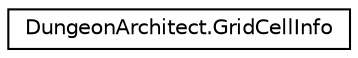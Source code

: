 digraph "Graphical Class Hierarchy"
{
  edge [fontname="Helvetica",fontsize="10",labelfontname="Helvetica",labelfontsize="10"];
  node [fontname="Helvetica",fontsize="10",shape=record];
  rankdir="LR";
  Node1 [label="DungeonArchitect.GridCellInfo",height=0.2,width=0.4,color="black", fillcolor="white", style="filled",URL="$class_dungeon_architect_1_1_grid_cell_info.html",tooltip="Contains meta data about the cells. This structure is used for caching cell information for faster lo..."];
}
